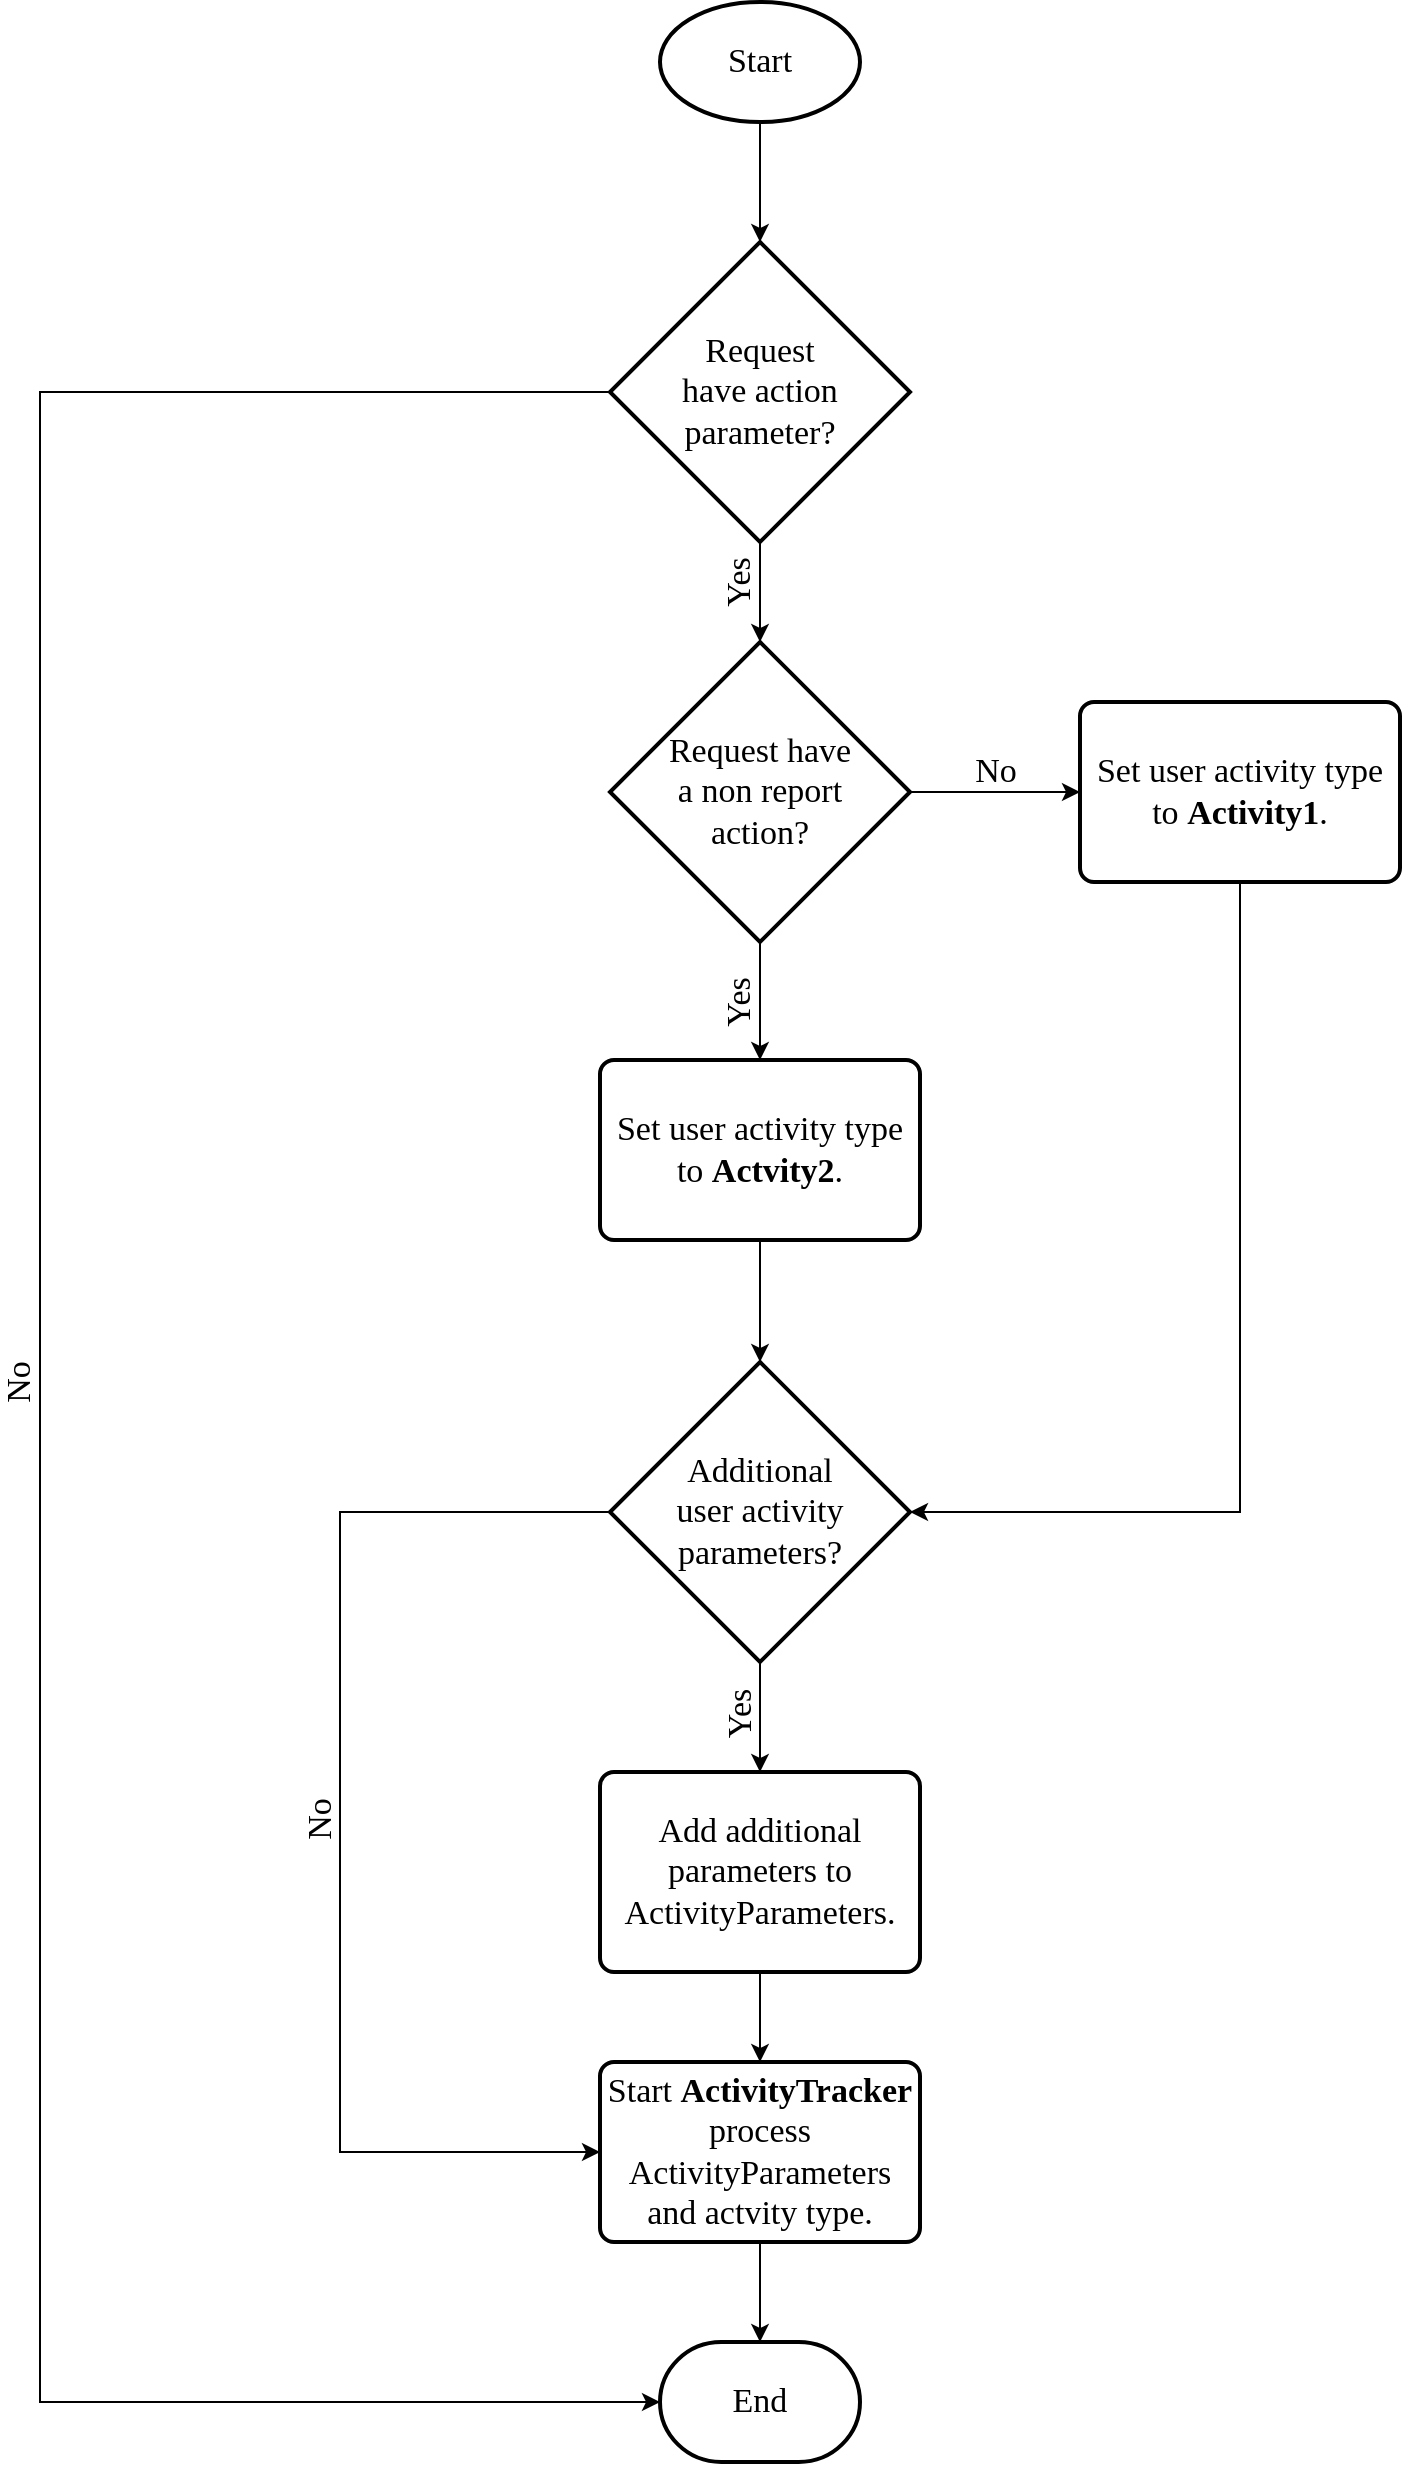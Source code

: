<mxfile version="20.3.0" type="device"><diagram id="aup2Fgcph3yYs3ryoIUO" name="Page-1"><mxGraphModel dx="1422" dy="865" grid="1" gridSize="10" guides="1" tooltips="1" connect="1" arrows="1" fold="1" page="1" pageScale="1" pageWidth="850" pageHeight="1100" math="0" shadow="0"><root><mxCell id="0"/><mxCell id="1" parent="0"/><mxCell id="-E-NBBlXDqO9fobENhKo-63" style="edgeStyle=orthogonalEdgeStyle;rounded=0;orthogonalLoop=1;jettySize=auto;html=1;exitX=0.5;exitY=1;exitDx=0;exitDy=0;exitPerimeter=0;entryX=0.5;entryY=0;entryDx=0;entryDy=0;entryPerimeter=0;fontFamily=Times New Roman;fontSize=17;" parent="1" source="-E-NBBlXDqO9fobENhKo-4" target="-E-NBBlXDqO9fobENhKo-62" edge="1"><mxGeometry relative="1" as="geometry"/></mxCell><mxCell id="-E-NBBlXDqO9fobENhKo-4" value="Start" style="strokeWidth=2;html=1;shape=mxgraph.flowchart.start_1;whiteSpace=wrap;fontFamily=Times New Roman;fillColor=none;fontSize=17;" parent="1" vertex="1"><mxGeometry x="350" y="20" width="100" height="60" as="geometry"/></mxCell><mxCell id="-E-NBBlXDqO9fobENhKo-13" style="edgeStyle=orthogonalEdgeStyle;rounded=0;orthogonalLoop=1;jettySize=auto;html=1;exitX=0.5;exitY=1;exitDx=0;exitDy=0;exitPerimeter=0;entryX=0.5;entryY=0;entryDx=0;entryDy=0;fontFamily=Times New Roman;fontSize=17;" parent="1" source="-E-NBBlXDqO9fobENhKo-7" target="-E-NBBlXDqO9fobENhKo-72" edge="1"><mxGeometry relative="1" as="geometry"><mxPoint x="400.176" y="550.412" as="targetPoint"/></mxGeometry></mxCell><mxCell id="1yLVbDwUD7oMZn_J-KUj-1" style="edgeStyle=orthogonalEdgeStyle;rounded=0;orthogonalLoop=1;jettySize=auto;html=1;exitX=1;exitY=0.5;exitDx=0;exitDy=0;exitPerimeter=0;entryX=0;entryY=0.5;entryDx=0;entryDy=0;" parent="1" source="-E-NBBlXDqO9fobENhKo-7" target="-E-NBBlXDqO9fobENhKo-84" edge="1"><mxGeometry relative="1" as="geometry"/></mxCell><mxCell id="-E-NBBlXDqO9fobENhKo-7" value="Request have &lt;br&gt;a&amp;nbsp;non report &lt;br&gt;action?" style="strokeWidth=2;html=1;shape=mxgraph.flowchart.decision;whiteSpace=wrap;fontFamily=Times New Roman;fillColor=none;fontSize=17;" parent="1" vertex="1"><mxGeometry x="325" y="340" width="150" height="150" as="geometry"/></mxCell><mxCell id="-E-NBBlXDqO9fobENhKo-24" value="Yes" style="text;html=1;strokeColor=none;fillColor=none;align=center;verticalAlign=middle;whiteSpace=wrap;rounded=0;fontFamily=Times New Roman;rotation=-90;fontSize=17;" parent="1" vertex="1"><mxGeometry x="370" y="510" width="40" height="20" as="geometry"/></mxCell><mxCell id="-E-NBBlXDqO9fobENhKo-55" value="No" style="text;html=1;strokeColor=none;fillColor=none;align=center;verticalAlign=middle;whiteSpace=wrap;rounded=0;fontFamily=Times New Roman;rotation=-90;fontSize=17;" parent="1" vertex="1"><mxGeometry x="10" y="700" width="40" height="20" as="geometry"/></mxCell><mxCell id="-E-NBBlXDqO9fobENhKo-64" style="edgeStyle=orthogonalEdgeStyle;rounded=0;orthogonalLoop=1;jettySize=auto;html=1;exitX=0.5;exitY=1;exitDx=0;exitDy=0;exitPerimeter=0;entryX=0.5;entryY=0;entryDx=0;entryDy=0;entryPerimeter=0;fontFamily=Times New Roman;fontSize=17;" parent="1" source="-E-NBBlXDqO9fobENhKo-62" target="-E-NBBlXDqO9fobENhKo-7" edge="1"><mxGeometry relative="1" as="geometry"/></mxCell><mxCell id="-E-NBBlXDqO9fobENhKo-94" style="edgeStyle=orthogonalEdgeStyle;rounded=0;orthogonalLoop=1;jettySize=auto;html=1;exitX=0;exitY=0.5;exitDx=0;exitDy=0;exitPerimeter=0;entryX=0;entryY=0.5;entryDx=0;entryDy=0;entryPerimeter=0;fontFamily=Times New Roman;fontSize=17;" parent="1" source="-E-NBBlXDqO9fobENhKo-62" target="-E-NBBlXDqO9fobENhKo-68" edge="1"><mxGeometry relative="1" as="geometry"><Array as="points"><mxPoint x="40" y="215"/><mxPoint x="40" y="1220"/></Array></mxGeometry></mxCell><mxCell id="-E-NBBlXDqO9fobENhKo-62" value="Request &lt;br&gt;have action parameter?" style="strokeWidth=2;html=1;shape=mxgraph.flowchart.decision;whiteSpace=wrap;fontFamily=Times New Roman;fillColor=none;fontSize=17;" parent="1" vertex="1"><mxGeometry x="325" y="140" width="150" height="150" as="geometry"/></mxCell><mxCell id="-E-NBBlXDqO9fobENhKo-92" style="edgeStyle=orthogonalEdgeStyle;rounded=0;orthogonalLoop=1;jettySize=auto;html=1;exitX=0.5;exitY=1;exitDx=0;exitDy=0;fontFamily=Times New Roman;fontSize=17;" parent="1" source="-E-NBBlXDqO9fobENhKo-67" target="-E-NBBlXDqO9fobENhKo-68" edge="1"><mxGeometry relative="1" as="geometry"/></mxCell><mxCell id="-E-NBBlXDqO9fobENhKo-67" value="Start &lt;b style=&quot;font-size: 17px;&quot;&gt;ActivityTracker &lt;/b&gt;process ActivityParameters and actvity type." style="rounded=1;whiteSpace=wrap;html=1;absoluteArcSize=1;arcSize=14;strokeWidth=2;fontFamily=Times New Roman;fillColor=none;fontSize=17;" parent="1" vertex="1"><mxGeometry x="320" y="1050" width="160" height="90" as="geometry"/></mxCell><mxCell id="-E-NBBlXDqO9fobENhKo-68" value="End" style="strokeWidth=2;html=1;shape=mxgraph.flowchart.terminator;whiteSpace=wrap;fillColor=none;fontFamily=Times New Roman;fontSize=17;" parent="1" vertex="1"><mxGeometry x="350" y="1190" width="100" height="60" as="geometry"/></mxCell><mxCell id="-E-NBBlXDqO9fobENhKo-70" value="No" style="text;html=1;strokeColor=none;fillColor=none;align=center;verticalAlign=middle;whiteSpace=wrap;rounded=0;fontFamily=Times New Roman;rotation=0;fontSize=17;" parent="1" vertex="1"><mxGeometry x="497.5" y="395" width="40" height="20" as="geometry"/></mxCell><mxCell id="1yLVbDwUD7oMZn_J-KUj-3" style="edgeStyle=orthogonalEdgeStyle;rounded=0;orthogonalLoop=1;jettySize=auto;html=1;exitX=0.5;exitY=1;exitDx=0;exitDy=0;entryX=0.5;entryY=0;entryDx=0;entryDy=0;entryPerimeter=0;" parent="1" source="-E-NBBlXDqO9fobENhKo-72" target="-E-NBBlXDqO9fobENhKo-74" edge="1"><mxGeometry relative="1" as="geometry"/></mxCell><mxCell id="-E-NBBlXDqO9fobENhKo-72" value="Set user activity type to &lt;b style=&quot;font-size: 17px&quot;&gt;Actvity2&lt;/b&gt;." style="rounded=1;whiteSpace=wrap;html=1;absoluteArcSize=1;arcSize=14;strokeWidth=2;fontFamily=Times New Roman;fillColor=none;fontSize=17;" parent="1" vertex="1"><mxGeometry x="320" y="549" width="160" height="90" as="geometry"/></mxCell><mxCell id="-E-NBBlXDqO9fobENhKo-96" style="edgeStyle=orthogonalEdgeStyle;rounded=0;orthogonalLoop=1;jettySize=auto;html=1;exitX=0;exitY=0.5;exitDx=0;exitDy=0;exitPerimeter=0;entryX=0;entryY=0.5;entryDx=0;entryDy=0;fontFamily=Times New Roman;fontSize=17;" parent="1" source="-E-NBBlXDqO9fobENhKo-74" target="-E-NBBlXDqO9fobENhKo-67" edge="1"><mxGeometry relative="1" as="geometry"><Array as="points"><mxPoint x="190" y="775"/><mxPoint x="190" y="1095"/></Array></mxGeometry></mxCell><mxCell id="-E-NBBlXDqO9fobENhKo-99" style="edgeStyle=orthogonalEdgeStyle;rounded=0;orthogonalLoop=1;jettySize=auto;html=1;exitX=0.5;exitY=1;exitDx=0;exitDy=0;exitPerimeter=0;fontFamily=Times New Roman;fontSize=17;" parent="1" source="-E-NBBlXDqO9fobENhKo-74" target="-E-NBBlXDqO9fobENhKo-88" edge="1"><mxGeometry relative="1" as="geometry"/></mxCell><mxCell id="-E-NBBlXDqO9fobENhKo-74" value="Additional &lt;br&gt;user activity &lt;br&gt;parameters?" style="strokeWidth=2;html=1;shape=mxgraph.flowchart.decision;whiteSpace=wrap;fontFamily=Times New Roman;fillColor=none;fontSize=17;" parent="1" vertex="1"><mxGeometry x="325" y="700" width="150" height="150" as="geometry"/></mxCell><mxCell id="1yLVbDwUD7oMZn_J-KUj-2" style="edgeStyle=orthogonalEdgeStyle;rounded=0;orthogonalLoop=1;jettySize=auto;html=1;exitX=0.5;exitY=1;exitDx=0;exitDy=0;entryX=1;entryY=0.5;entryDx=0;entryDy=0;entryPerimeter=0;" parent="1" source="-E-NBBlXDqO9fobENhKo-84" target="-E-NBBlXDqO9fobENhKo-74" edge="1"><mxGeometry relative="1" as="geometry"/></mxCell><mxCell id="-E-NBBlXDqO9fobENhKo-84" value="Set user activity type to &lt;b style=&quot;font-size: 17px&quot;&gt;Activity1&lt;/b&gt;." style="rounded=1;whiteSpace=wrap;html=1;absoluteArcSize=1;arcSize=14;strokeWidth=2;fontFamily=Times New Roman;fillColor=none;fontSize=17;" parent="1" vertex="1"><mxGeometry x="560" y="370" width="160" height="90" as="geometry"/></mxCell><mxCell id="-E-NBBlXDqO9fobENhKo-91" style="edgeStyle=orthogonalEdgeStyle;rounded=0;orthogonalLoop=1;jettySize=auto;html=1;exitX=0.5;exitY=1;exitDx=0;exitDy=0;entryX=0.5;entryY=0;entryDx=0;entryDy=0;fontFamily=Times New Roman;fontSize=17;" parent="1" source="-E-NBBlXDqO9fobENhKo-88" target="-E-NBBlXDqO9fobENhKo-67" edge="1"><mxGeometry relative="1" as="geometry"/></mxCell><mxCell id="-E-NBBlXDqO9fobENhKo-88" value="Add additional parameters to ActivityParameters." style="rounded=1;whiteSpace=wrap;html=1;absoluteArcSize=1;arcSize=14;strokeWidth=2;fontFamily=Times New Roman;fillColor=none;fontSize=17;" parent="1" vertex="1"><mxGeometry x="320" y="905" width="160" height="100" as="geometry"/></mxCell><mxCell id="-E-NBBlXDqO9fobENhKo-95" value="Yes" style="text;html=1;strokeColor=none;fillColor=none;align=center;verticalAlign=middle;whiteSpace=wrap;rounded=0;fontFamily=Times New Roman;rotation=-90;fontSize=17;" parent="1" vertex="1"><mxGeometry x="370" y="300" width="40" height="20" as="geometry"/></mxCell><mxCell id="-E-NBBlXDqO9fobENhKo-97" value="Yes" style="text;html=1;strokeColor=none;fillColor=none;align=center;verticalAlign=middle;whiteSpace=wrap;rounded=0;fontFamily=Times New Roman;rotation=-90;fontSize=17;" parent="1" vertex="1"><mxGeometry x="370" y="865.206" width="40" height="21" as="geometry"/></mxCell><mxCell id="-E-NBBlXDqO9fobENhKo-100" value="No" style="text;html=1;strokeColor=none;fillColor=none;align=center;verticalAlign=middle;whiteSpace=wrap;rounded=0;fontFamily=Times New Roman;rotation=-90;fontSize=17;" parent="1" vertex="1"><mxGeometry x="160" y="918.529" width="40" height="20" as="geometry"/></mxCell></root></mxGraphModel></diagram></mxfile>